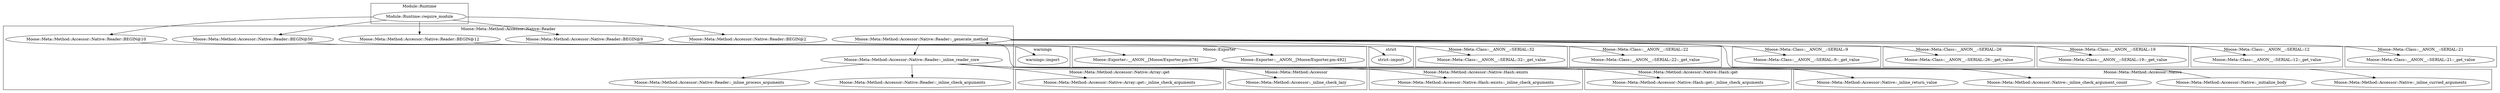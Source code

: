 digraph {
graph [overlap=false]
subgraph cluster_Moose_Meta_Class___ANON___SERIAL_32 {
	label="Moose::Meta::Class::__ANON__::SERIAL::32";
	"Moose::Meta::Class::__ANON__::SERIAL::32::_get_value";
}
subgraph cluster_Moose_Meta_Class___ANON___SERIAL_22 {
	label="Moose::Meta::Class::__ANON__::SERIAL::22";
	"Moose::Meta::Class::__ANON__::SERIAL::22::_get_value";
}
subgraph cluster_Moose_Meta_Method_Accessor_Native {
	label="Moose::Meta::Method::Accessor::Native";
	"Moose::Meta::Method::Accessor::Native::_inline_curried_arguments";
	"Moose::Meta::Method::Accessor::Native::_initialize_body";
	"Moose::Meta::Method::Accessor::Native::_inline_check_argument_count";
	"Moose::Meta::Method::Accessor::Native::_inline_return_value";
}
subgraph cluster_Moose_Meta_Class___ANON___SERIAL_9 {
	label="Moose::Meta::Class::__ANON__::SERIAL::9";
	"Moose::Meta::Class::__ANON__::SERIAL::9::_get_value";
}
subgraph cluster_Moose_Meta_Method_Accessor_Native_Array_get {
	label="Moose::Meta::Method::Accessor::Native::Array::get";
	"Moose::Meta::Method::Accessor::Native::Array::get::_inline_check_arguments";
}
subgraph cluster_Moose_Meta_Method_Accessor {
	label="Moose::Meta::Method::Accessor";
	"Moose::Meta::Method::Accessor::_inline_check_lazy";
}
subgraph cluster_warnings {
	label="warnings";
	"warnings::import";
}
subgraph cluster_Moose_Meta_Class___ANON___SERIAL_26 {
	label="Moose::Meta::Class::__ANON__::SERIAL::26";
	"Moose::Meta::Class::__ANON__::SERIAL::26::_get_value";
}
subgraph cluster_Moose_Meta_Class___ANON___SERIAL_19 {
	label="Moose::Meta::Class::__ANON__::SERIAL::19";
	"Moose::Meta::Class::__ANON__::SERIAL::19::_get_value";
}
subgraph cluster_Moose_Meta_Method_Accessor_Native_Reader {
	label="Moose::Meta::Method::Accessor::Native::Reader";
	"Moose::Meta::Method::Accessor::Native::Reader::BEGIN@10";
	"Moose::Meta::Method::Accessor::Native::Reader::BEGIN@12";
	"Moose::Meta::Method::Accessor::Native::Reader::BEGIN@9";
	"Moose::Meta::Method::Accessor::Native::Reader::_inline_process_arguments";
	"Moose::Meta::Method::Accessor::Native::Reader::BEGIN@2";
	"Moose::Meta::Method::Accessor::Native::Reader::BEGIN@50";
	"Moose::Meta::Method::Accessor::Native::Reader::_generate_method";
	"Moose::Meta::Method::Accessor::Native::Reader::_inline_check_arguments";
	"Moose::Meta::Method::Accessor::Native::Reader::_inline_reader_core";
}
subgraph cluster_Module_Runtime {
	label="Module::Runtime";
	"Module::Runtime::require_module";
}
subgraph cluster_Moose_Meta_Class___ANON___SERIAL_12 {
	label="Moose::Meta::Class::__ANON__::SERIAL::12";
	"Moose::Meta::Class::__ANON__::SERIAL::12::_get_value";
}
subgraph cluster_Moose_Meta_Class___ANON___SERIAL_21 {
	label="Moose::Meta::Class::__ANON__::SERIAL::21";
	"Moose::Meta::Class::__ANON__::SERIAL::21::_get_value";
}
subgraph cluster_Moose_Meta_Method_Accessor_Native_Hash_exists {
	label="Moose::Meta::Method::Accessor::Native::Hash::exists";
	"Moose::Meta::Method::Accessor::Native::Hash::exists::_inline_check_arguments";
}
subgraph cluster_Moose_Exporter {
	label="Moose::Exporter";
	"Moose::Exporter::__ANON__[Moose/Exporter.pm:492]";
	"Moose::Exporter::__ANON__[Moose/Exporter.pm:678]";
}
subgraph cluster_strict {
	label="strict";
	"strict::import";
}
subgraph cluster_Moose_Meta_Method_Accessor_Native_Hash_get {
	label="Moose::Meta::Method::Accessor::Native::Hash::get";
	"Moose::Meta::Method::Accessor::Native::Hash::get::_inline_check_arguments";
}
"Moose::Meta::Method::Accessor::Native::Reader::_inline_reader_core" -> "Moose::Meta::Method::Accessor::Native::Array::get::_inline_check_arguments";
"Moose::Meta::Method::Accessor::Native::Reader::_generate_method" -> "Moose::Meta::Class::__ANON__::SERIAL::21::_get_value";
"Moose::Meta::Method::Accessor::Native::Reader::_generate_method" -> "Moose::Meta::Class::__ANON__::SERIAL::32::_get_value";
"Moose::Meta::Method::Accessor::Native::Reader::_generate_method" -> "Moose::Meta::Class::__ANON__::SERIAL::22::_get_value";
"Module::Runtime::require_module" -> "Moose::Meta::Method::Accessor::Native::Reader::BEGIN@12";
"Moose::Meta::Method::Accessor::Native::Reader::_generate_method" -> "Moose::Meta::Class::__ANON__::SERIAL::12::_get_value";
"Moose::Meta::Method::Accessor::Native::Reader::_generate_method" -> "Moose::Meta::Class::__ANON__::SERIAL::26::_get_value";
"Module::Runtime::require_module" -> "Moose::Meta::Method::Accessor::Native::Reader::BEGIN@10";
"Moose::Meta::Method::Accessor::Native::Reader::_inline_reader_core" -> "Moose::Meta::Method::Accessor::Native::Reader::_inline_process_arguments";
"Moose::Meta::Method::Accessor::Native::Reader::_inline_reader_core" -> "Moose::Meta::Method::Accessor::Native::_inline_return_value";
"Moose::Meta::Method::Accessor::Native::Reader::_generate_method" -> "Moose::Meta::Class::__ANON__::SERIAL::9::_get_value";
"Moose::Meta::Method::Accessor::Native::Reader::_inline_reader_core" -> "Moose::Meta::Method::Accessor::Native::Hash::exists::_inline_check_arguments";
"Moose::Meta::Method::Accessor::Native::Reader::BEGIN@9" -> "strict::import";
"Moose::Meta::Method::Accessor::Native::Reader::_inline_reader_core" -> "Moose::Meta::Method::Accessor::Native::_inline_check_argument_count";
"Moose::Meta::Method::Accessor::Native::Reader::BEGIN@50" -> "Moose::Exporter::__ANON__[Moose/Exporter.pm:678]";
"Moose::Meta::Method::Accessor::Native::Reader::BEGIN@12" -> "Moose::Exporter::__ANON__[Moose/Exporter.pm:492]";
"Moose::Meta::Method::Accessor::Native::Reader::_inline_reader_core" -> "Moose::Meta::Method::Accessor::_inline_check_lazy";
"Moose::Meta::Method::Accessor::Native::Reader::_generate_method" -> "Moose::Meta::Class::__ANON__::SERIAL::19::_get_value";
"Moose::Meta::Method::Accessor::Native::Reader::_inline_reader_core" -> "Moose::Meta::Method::Accessor::Native::Hash::get::_inline_check_arguments";
"Module::Runtime::require_module" -> "Moose::Meta::Method::Accessor::Native::Reader::BEGIN@9";
"Module::Runtime::require_module" -> "Moose::Meta::Method::Accessor::Native::Reader::BEGIN@2";
"Moose::Meta::Method::Accessor::Native::Reader::BEGIN@10" -> "warnings::import";
"Module::Runtime::require_module" -> "Moose::Meta::Method::Accessor::Native::Reader::BEGIN@50";
"Moose::Meta::Method::Accessor::Native::Reader::_generate_method" -> "Moose::Meta::Method::Accessor::Native::_inline_curried_arguments";
"Moose::Meta::Method::Accessor::Native::_initialize_body" -> "Moose::Meta::Method::Accessor::Native::Reader::_generate_method";
"Moose::Meta::Method::Accessor::Native::Reader::_generate_method" -> "Moose::Meta::Method::Accessor::Native::Reader::_inline_reader_core";
"Moose::Meta::Method::Accessor::Native::Reader::_inline_reader_core" -> "Moose::Meta::Method::Accessor::Native::Reader::_inline_check_arguments";
}
